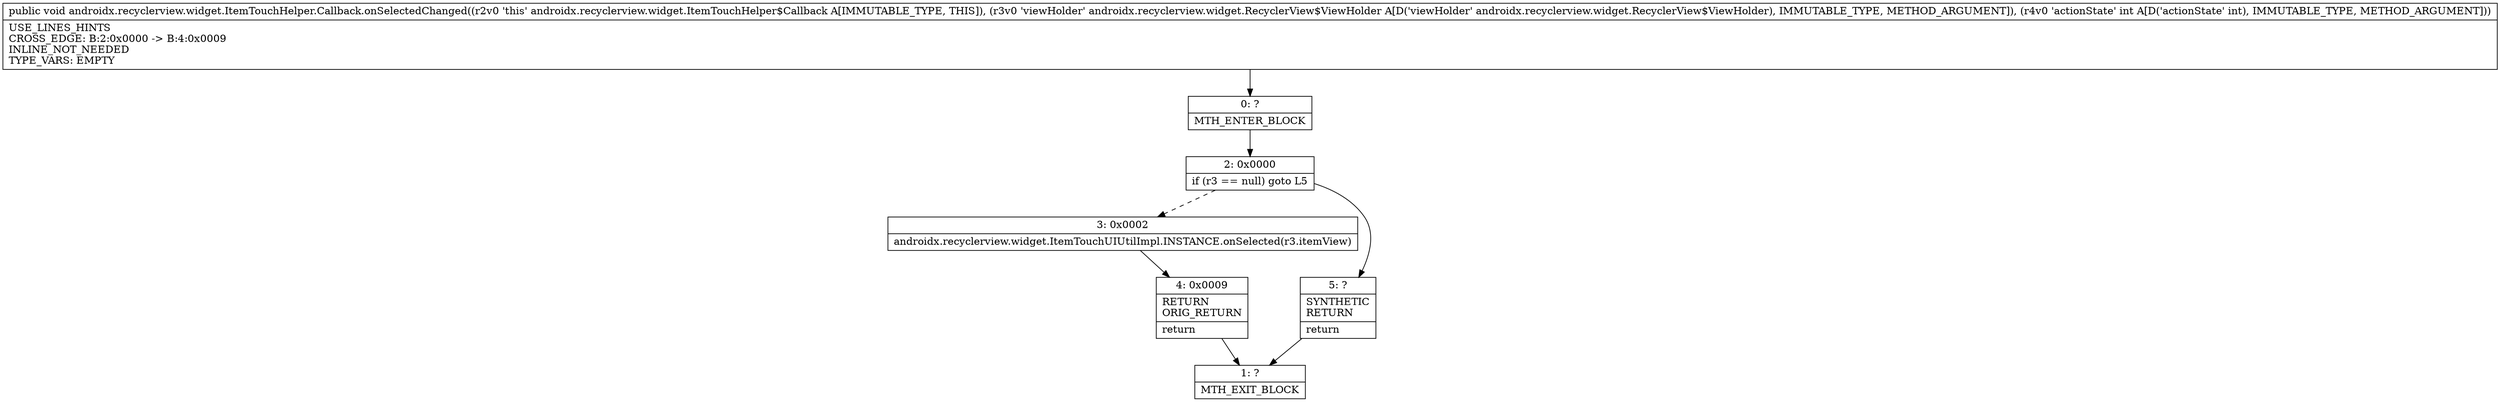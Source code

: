 digraph "CFG forandroidx.recyclerview.widget.ItemTouchHelper.Callback.onSelectedChanged(Landroidx\/recyclerview\/widget\/RecyclerView$ViewHolder;I)V" {
Node_0 [shape=record,label="{0\:\ ?|MTH_ENTER_BLOCK\l}"];
Node_2 [shape=record,label="{2\:\ 0x0000|if (r3 == null) goto L5\l}"];
Node_3 [shape=record,label="{3\:\ 0x0002|androidx.recyclerview.widget.ItemTouchUIUtilImpl.INSTANCE.onSelected(r3.itemView)\l}"];
Node_4 [shape=record,label="{4\:\ 0x0009|RETURN\lORIG_RETURN\l|return\l}"];
Node_1 [shape=record,label="{1\:\ ?|MTH_EXIT_BLOCK\l}"];
Node_5 [shape=record,label="{5\:\ ?|SYNTHETIC\lRETURN\l|return\l}"];
MethodNode[shape=record,label="{public void androidx.recyclerview.widget.ItemTouchHelper.Callback.onSelectedChanged((r2v0 'this' androidx.recyclerview.widget.ItemTouchHelper$Callback A[IMMUTABLE_TYPE, THIS]), (r3v0 'viewHolder' androidx.recyclerview.widget.RecyclerView$ViewHolder A[D('viewHolder' androidx.recyclerview.widget.RecyclerView$ViewHolder), IMMUTABLE_TYPE, METHOD_ARGUMENT]), (r4v0 'actionState' int A[D('actionState' int), IMMUTABLE_TYPE, METHOD_ARGUMENT]))  | USE_LINES_HINTS\lCROSS_EDGE: B:2:0x0000 \-\> B:4:0x0009\lINLINE_NOT_NEEDED\lTYPE_VARS: EMPTY\l}"];
MethodNode -> Node_0;Node_0 -> Node_2;
Node_2 -> Node_3[style=dashed];
Node_2 -> Node_5;
Node_3 -> Node_4;
Node_4 -> Node_1;
Node_5 -> Node_1;
}

